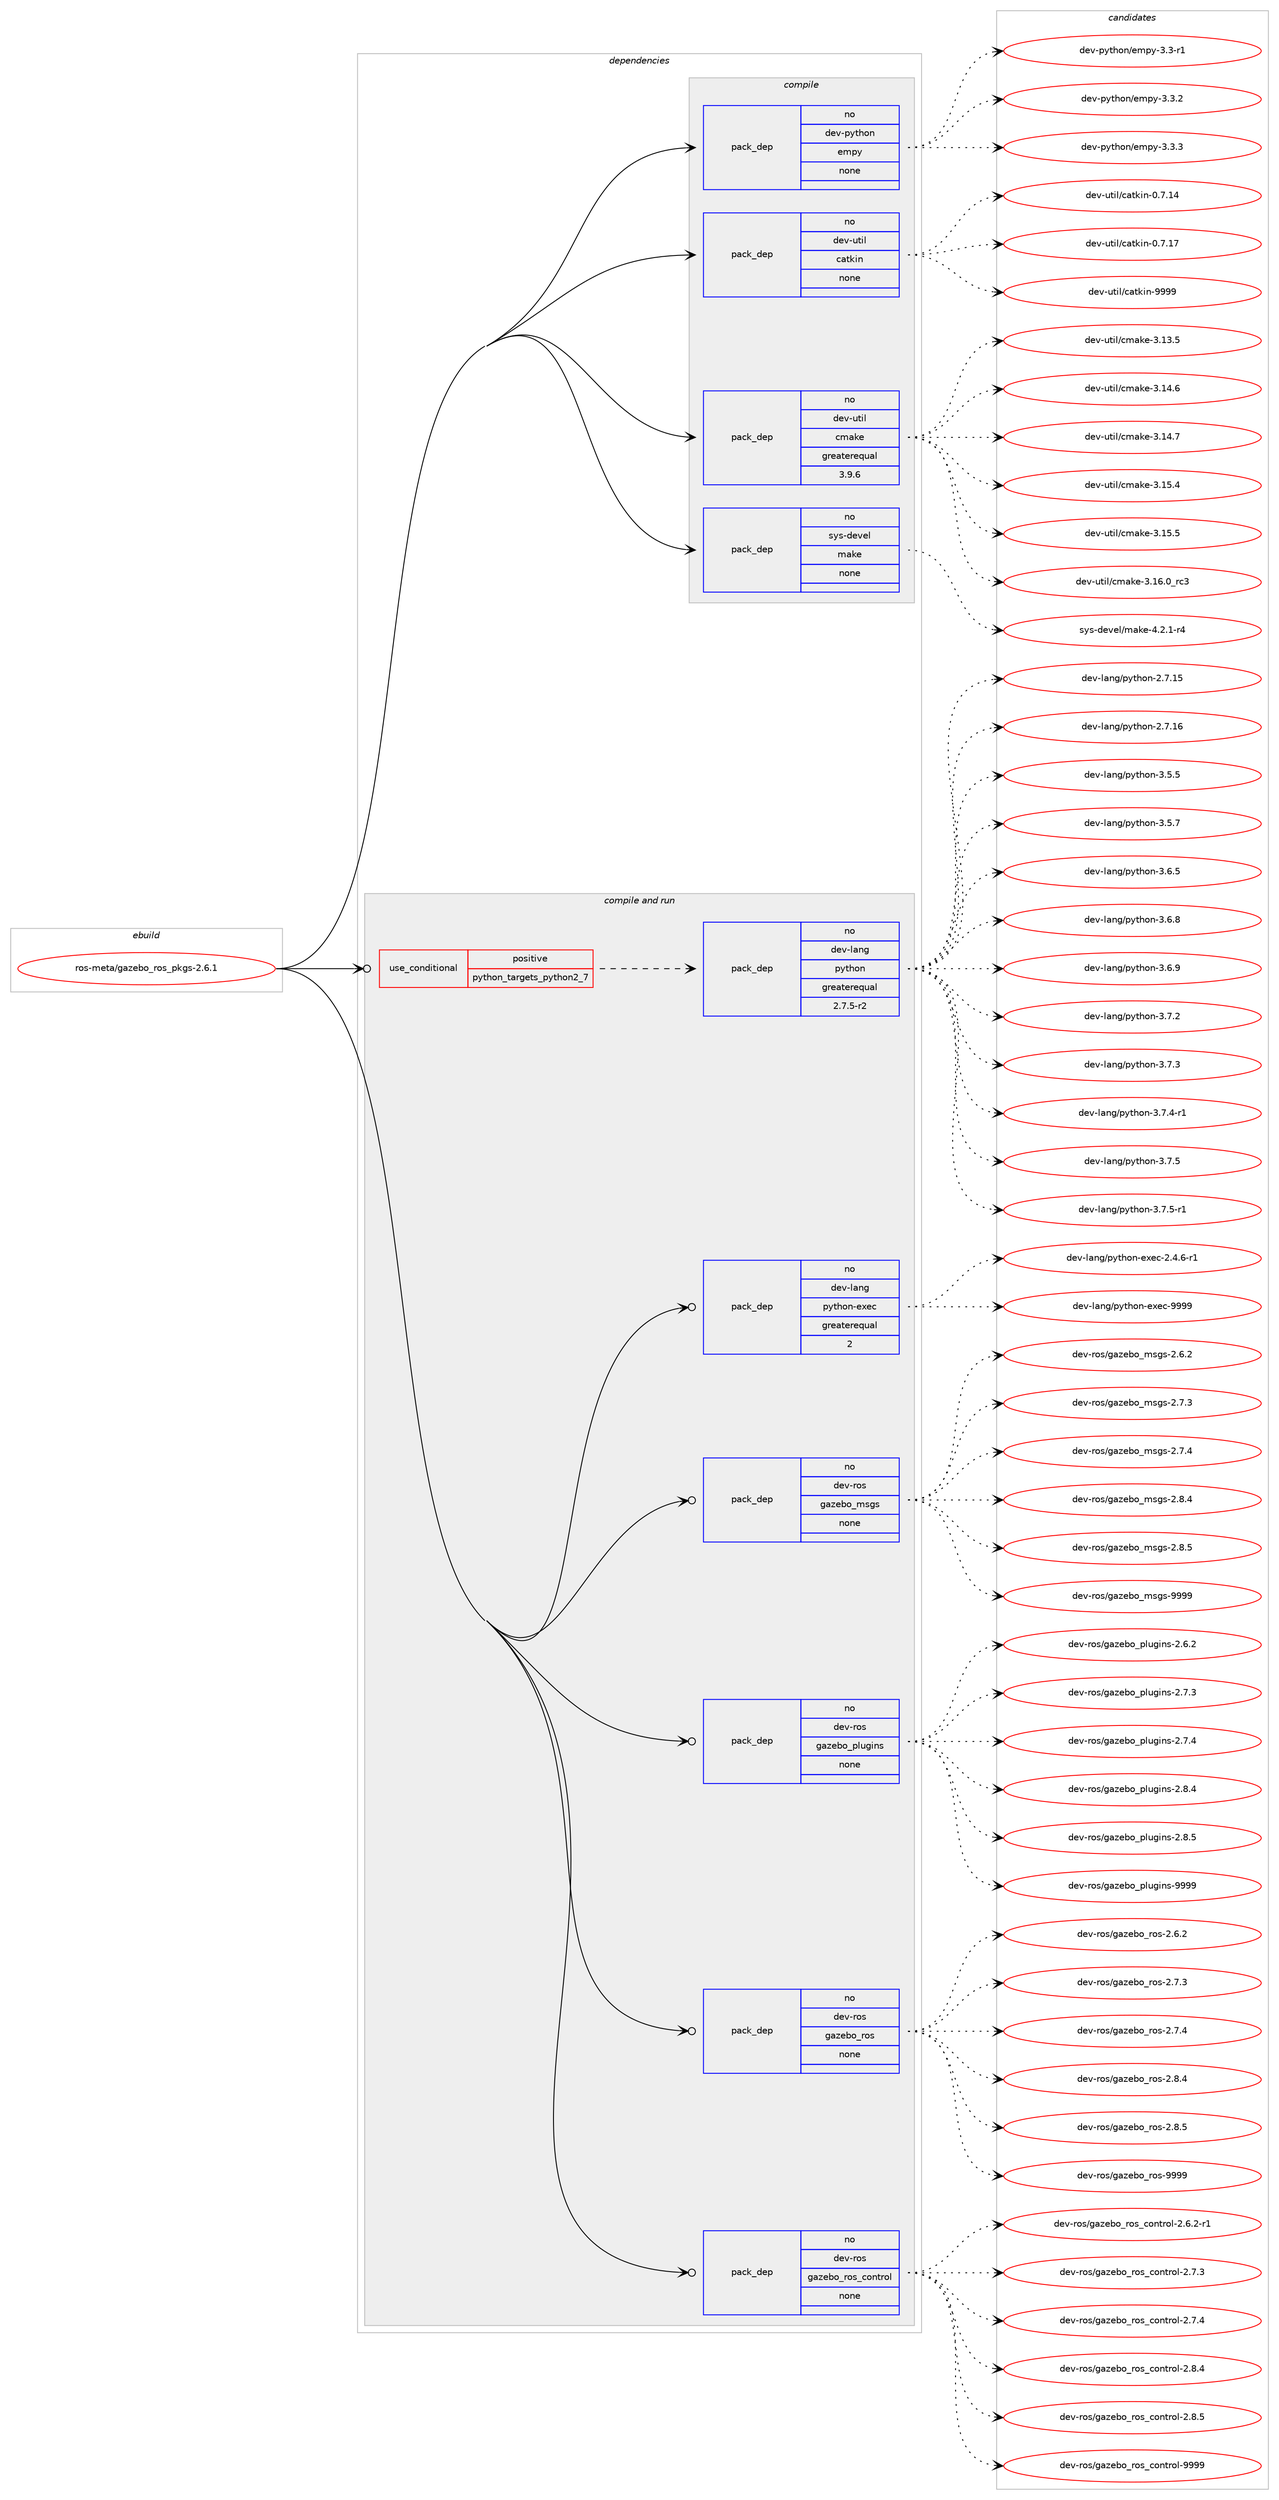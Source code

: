 digraph prolog {

# *************
# Graph options
# *************

newrank=true;
concentrate=true;
compound=true;
graph [rankdir=LR,fontname=Helvetica,fontsize=10,ranksep=1.5];#, ranksep=2.5, nodesep=0.2];
edge  [arrowhead=vee];
node  [fontname=Helvetica,fontsize=10];

# **********
# The ebuild
# **********

subgraph cluster_leftcol {
color=gray;
rank=same;
label=<<i>ebuild</i>>;
id [label="ros-meta/gazebo_ros_pkgs-2.6.1", color=red, width=4, href="../ros-meta/gazebo_ros_pkgs-2.6.1.svg"];
}

# ****************
# The dependencies
# ****************

subgraph cluster_midcol {
color=gray;
label=<<i>dependencies</i>>;
subgraph cluster_compile {
fillcolor="#eeeeee";
style=filled;
label=<<i>compile</i>>;
subgraph pack625193 {
dependency846461 [label=<<TABLE BORDER="0" CELLBORDER="1" CELLSPACING="0" CELLPADDING="4" WIDTH="220"><TR><TD ROWSPAN="6" CELLPADDING="30">pack_dep</TD></TR><TR><TD WIDTH="110">no</TD></TR><TR><TD>dev-python</TD></TR><TR><TD>empy</TD></TR><TR><TD>none</TD></TR><TR><TD></TD></TR></TABLE>>, shape=none, color=blue];
}
id:e -> dependency846461:w [weight=20,style="solid",arrowhead="vee"];
subgraph pack625194 {
dependency846462 [label=<<TABLE BORDER="0" CELLBORDER="1" CELLSPACING="0" CELLPADDING="4" WIDTH="220"><TR><TD ROWSPAN="6" CELLPADDING="30">pack_dep</TD></TR><TR><TD WIDTH="110">no</TD></TR><TR><TD>dev-util</TD></TR><TR><TD>catkin</TD></TR><TR><TD>none</TD></TR><TR><TD></TD></TR></TABLE>>, shape=none, color=blue];
}
id:e -> dependency846462:w [weight=20,style="solid",arrowhead="vee"];
subgraph pack625195 {
dependency846463 [label=<<TABLE BORDER="0" CELLBORDER="1" CELLSPACING="0" CELLPADDING="4" WIDTH="220"><TR><TD ROWSPAN="6" CELLPADDING="30">pack_dep</TD></TR><TR><TD WIDTH="110">no</TD></TR><TR><TD>dev-util</TD></TR><TR><TD>cmake</TD></TR><TR><TD>greaterequal</TD></TR><TR><TD>3.9.6</TD></TR></TABLE>>, shape=none, color=blue];
}
id:e -> dependency846463:w [weight=20,style="solid",arrowhead="vee"];
subgraph pack625196 {
dependency846464 [label=<<TABLE BORDER="0" CELLBORDER="1" CELLSPACING="0" CELLPADDING="4" WIDTH="220"><TR><TD ROWSPAN="6" CELLPADDING="30">pack_dep</TD></TR><TR><TD WIDTH="110">no</TD></TR><TR><TD>sys-devel</TD></TR><TR><TD>make</TD></TR><TR><TD>none</TD></TR><TR><TD></TD></TR></TABLE>>, shape=none, color=blue];
}
id:e -> dependency846464:w [weight=20,style="solid",arrowhead="vee"];
}
subgraph cluster_compileandrun {
fillcolor="#eeeeee";
style=filled;
label=<<i>compile and run</i>>;
subgraph cond206334 {
dependency846465 [label=<<TABLE BORDER="0" CELLBORDER="1" CELLSPACING="0" CELLPADDING="4"><TR><TD ROWSPAN="3" CELLPADDING="10">use_conditional</TD></TR><TR><TD>positive</TD></TR><TR><TD>python_targets_python2_7</TD></TR></TABLE>>, shape=none, color=red];
subgraph pack625197 {
dependency846466 [label=<<TABLE BORDER="0" CELLBORDER="1" CELLSPACING="0" CELLPADDING="4" WIDTH="220"><TR><TD ROWSPAN="6" CELLPADDING="30">pack_dep</TD></TR><TR><TD WIDTH="110">no</TD></TR><TR><TD>dev-lang</TD></TR><TR><TD>python</TD></TR><TR><TD>greaterequal</TD></TR><TR><TD>2.7.5-r2</TD></TR></TABLE>>, shape=none, color=blue];
}
dependency846465:e -> dependency846466:w [weight=20,style="dashed",arrowhead="vee"];
}
id:e -> dependency846465:w [weight=20,style="solid",arrowhead="odotvee"];
subgraph pack625198 {
dependency846467 [label=<<TABLE BORDER="0" CELLBORDER="1" CELLSPACING="0" CELLPADDING="4" WIDTH="220"><TR><TD ROWSPAN="6" CELLPADDING="30">pack_dep</TD></TR><TR><TD WIDTH="110">no</TD></TR><TR><TD>dev-lang</TD></TR><TR><TD>python-exec</TD></TR><TR><TD>greaterequal</TD></TR><TR><TD>2</TD></TR></TABLE>>, shape=none, color=blue];
}
id:e -> dependency846467:w [weight=20,style="solid",arrowhead="odotvee"];
subgraph pack625199 {
dependency846468 [label=<<TABLE BORDER="0" CELLBORDER="1" CELLSPACING="0" CELLPADDING="4" WIDTH="220"><TR><TD ROWSPAN="6" CELLPADDING="30">pack_dep</TD></TR><TR><TD WIDTH="110">no</TD></TR><TR><TD>dev-ros</TD></TR><TR><TD>gazebo_msgs</TD></TR><TR><TD>none</TD></TR><TR><TD></TD></TR></TABLE>>, shape=none, color=blue];
}
id:e -> dependency846468:w [weight=20,style="solid",arrowhead="odotvee"];
subgraph pack625200 {
dependency846469 [label=<<TABLE BORDER="0" CELLBORDER="1" CELLSPACING="0" CELLPADDING="4" WIDTH="220"><TR><TD ROWSPAN="6" CELLPADDING="30">pack_dep</TD></TR><TR><TD WIDTH="110">no</TD></TR><TR><TD>dev-ros</TD></TR><TR><TD>gazebo_plugins</TD></TR><TR><TD>none</TD></TR><TR><TD></TD></TR></TABLE>>, shape=none, color=blue];
}
id:e -> dependency846469:w [weight=20,style="solid",arrowhead="odotvee"];
subgraph pack625201 {
dependency846470 [label=<<TABLE BORDER="0" CELLBORDER="1" CELLSPACING="0" CELLPADDING="4" WIDTH="220"><TR><TD ROWSPAN="6" CELLPADDING="30">pack_dep</TD></TR><TR><TD WIDTH="110">no</TD></TR><TR><TD>dev-ros</TD></TR><TR><TD>gazebo_ros</TD></TR><TR><TD>none</TD></TR><TR><TD></TD></TR></TABLE>>, shape=none, color=blue];
}
id:e -> dependency846470:w [weight=20,style="solid",arrowhead="odotvee"];
subgraph pack625202 {
dependency846471 [label=<<TABLE BORDER="0" CELLBORDER="1" CELLSPACING="0" CELLPADDING="4" WIDTH="220"><TR><TD ROWSPAN="6" CELLPADDING="30">pack_dep</TD></TR><TR><TD WIDTH="110">no</TD></TR><TR><TD>dev-ros</TD></TR><TR><TD>gazebo_ros_control</TD></TR><TR><TD>none</TD></TR><TR><TD></TD></TR></TABLE>>, shape=none, color=blue];
}
id:e -> dependency846471:w [weight=20,style="solid",arrowhead="odotvee"];
}
subgraph cluster_run {
fillcolor="#eeeeee";
style=filled;
label=<<i>run</i>>;
}
}

# **************
# The candidates
# **************

subgraph cluster_choices {
rank=same;
color=gray;
label=<<i>candidates</i>>;

subgraph choice625193 {
color=black;
nodesep=1;
choice1001011184511212111610411111047101109112121455146514511449 [label="dev-python/empy-3.3-r1", color=red, width=4,href="../dev-python/empy-3.3-r1.svg"];
choice1001011184511212111610411111047101109112121455146514650 [label="dev-python/empy-3.3.2", color=red, width=4,href="../dev-python/empy-3.3.2.svg"];
choice1001011184511212111610411111047101109112121455146514651 [label="dev-python/empy-3.3.3", color=red, width=4,href="../dev-python/empy-3.3.3.svg"];
dependency846461:e -> choice1001011184511212111610411111047101109112121455146514511449:w [style=dotted,weight="100"];
dependency846461:e -> choice1001011184511212111610411111047101109112121455146514650:w [style=dotted,weight="100"];
dependency846461:e -> choice1001011184511212111610411111047101109112121455146514651:w [style=dotted,weight="100"];
}
subgraph choice625194 {
color=black;
nodesep=1;
choice1001011184511711610510847999711610710511045484655464952 [label="dev-util/catkin-0.7.14", color=red, width=4,href="../dev-util/catkin-0.7.14.svg"];
choice1001011184511711610510847999711610710511045484655464955 [label="dev-util/catkin-0.7.17", color=red, width=4,href="../dev-util/catkin-0.7.17.svg"];
choice100101118451171161051084799971161071051104557575757 [label="dev-util/catkin-9999", color=red, width=4,href="../dev-util/catkin-9999.svg"];
dependency846462:e -> choice1001011184511711610510847999711610710511045484655464952:w [style=dotted,weight="100"];
dependency846462:e -> choice1001011184511711610510847999711610710511045484655464955:w [style=dotted,weight="100"];
dependency846462:e -> choice100101118451171161051084799971161071051104557575757:w [style=dotted,weight="100"];
}
subgraph choice625195 {
color=black;
nodesep=1;
choice1001011184511711610510847991099710710145514649514653 [label="dev-util/cmake-3.13.5", color=red, width=4,href="../dev-util/cmake-3.13.5.svg"];
choice1001011184511711610510847991099710710145514649524654 [label="dev-util/cmake-3.14.6", color=red, width=4,href="../dev-util/cmake-3.14.6.svg"];
choice1001011184511711610510847991099710710145514649524655 [label="dev-util/cmake-3.14.7", color=red, width=4,href="../dev-util/cmake-3.14.7.svg"];
choice1001011184511711610510847991099710710145514649534652 [label="dev-util/cmake-3.15.4", color=red, width=4,href="../dev-util/cmake-3.15.4.svg"];
choice1001011184511711610510847991099710710145514649534653 [label="dev-util/cmake-3.15.5", color=red, width=4,href="../dev-util/cmake-3.15.5.svg"];
choice1001011184511711610510847991099710710145514649544648951149951 [label="dev-util/cmake-3.16.0_rc3", color=red, width=4,href="../dev-util/cmake-3.16.0_rc3.svg"];
dependency846463:e -> choice1001011184511711610510847991099710710145514649514653:w [style=dotted,weight="100"];
dependency846463:e -> choice1001011184511711610510847991099710710145514649524654:w [style=dotted,weight="100"];
dependency846463:e -> choice1001011184511711610510847991099710710145514649524655:w [style=dotted,weight="100"];
dependency846463:e -> choice1001011184511711610510847991099710710145514649534652:w [style=dotted,weight="100"];
dependency846463:e -> choice1001011184511711610510847991099710710145514649534653:w [style=dotted,weight="100"];
dependency846463:e -> choice1001011184511711610510847991099710710145514649544648951149951:w [style=dotted,weight="100"];
}
subgraph choice625196 {
color=black;
nodesep=1;
choice1151211154510010111810110847109971071014552465046494511452 [label="sys-devel/make-4.2.1-r4", color=red, width=4,href="../sys-devel/make-4.2.1-r4.svg"];
dependency846464:e -> choice1151211154510010111810110847109971071014552465046494511452:w [style=dotted,weight="100"];
}
subgraph choice625197 {
color=black;
nodesep=1;
choice10010111845108971101034711212111610411111045504655464953 [label="dev-lang/python-2.7.15", color=red, width=4,href="../dev-lang/python-2.7.15.svg"];
choice10010111845108971101034711212111610411111045504655464954 [label="dev-lang/python-2.7.16", color=red, width=4,href="../dev-lang/python-2.7.16.svg"];
choice100101118451089711010347112121116104111110455146534653 [label="dev-lang/python-3.5.5", color=red, width=4,href="../dev-lang/python-3.5.5.svg"];
choice100101118451089711010347112121116104111110455146534655 [label="dev-lang/python-3.5.7", color=red, width=4,href="../dev-lang/python-3.5.7.svg"];
choice100101118451089711010347112121116104111110455146544653 [label="dev-lang/python-3.6.5", color=red, width=4,href="../dev-lang/python-3.6.5.svg"];
choice100101118451089711010347112121116104111110455146544656 [label="dev-lang/python-3.6.8", color=red, width=4,href="../dev-lang/python-3.6.8.svg"];
choice100101118451089711010347112121116104111110455146544657 [label="dev-lang/python-3.6.9", color=red, width=4,href="../dev-lang/python-3.6.9.svg"];
choice100101118451089711010347112121116104111110455146554650 [label="dev-lang/python-3.7.2", color=red, width=4,href="../dev-lang/python-3.7.2.svg"];
choice100101118451089711010347112121116104111110455146554651 [label="dev-lang/python-3.7.3", color=red, width=4,href="../dev-lang/python-3.7.3.svg"];
choice1001011184510897110103471121211161041111104551465546524511449 [label="dev-lang/python-3.7.4-r1", color=red, width=4,href="../dev-lang/python-3.7.4-r1.svg"];
choice100101118451089711010347112121116104111110455146554653 [label="dev-lang/python-3.7.5", color=red, width=4,href="../dev-lang/python-3.7.5.svg"];
choice1001011184510897110103471121211161041111104551465546534511449 [label="dev-lang/python-3.7.5-r1", color=red, width=4,href="../dev-lang/python-3.7.5-r1.svg"];
dependency846466:e -> choice10010111845108971101034711212111610411111045504655464953:w [style=dotted,weight="100"];
dependency846466:e -> choice10010111845108971101034711212111610411111045504655464954:w [style=dotted,weight="100"];
dependency846466:e -> choice100101118451089711010347112121116104111110455146534653:w [style=dotted,weight="100"];
dependency846466:e -> choice100101118451089711010347112121116104111110455146534655:w [style=dotted,weight="100"];
dependency846466:e -> choice100101118451089711010347112121116104111110455146544653:w [style=dotted,weight="100"];
dependency846466:e -> choice100101118451089711010347112121116104111110455146544656:w [style=dotted,weight="100"];
dependency846466:e -> choice100101118451089711010347112121116104111110455146544657:w [style=dotted,weight="100"];
dependency846466:e -> choice100101118451089711010347112121116104111110455146554650:w [style=dotted,weight="100"];
dependency846466:e -> choice100101118451089711010347112121116104111110455146554651:w [style=dotted,weight="100"];
dependency846466:e -> choice1001011184510897110103471121211161041111104551465546524511449:w [style=dotted,weight="100"];
dependency846466:e -> choice100101118451089711010347112121116104111110455146554653:w [style=dotted,weight="100"];
dependency846466:e -> choice1001011184510897110103471121211161041111104551465546534511449:w [style=dotted,weight="100"];
}
subgraph choice625198 {
color=black;
nodesep=1;
choice10010111845108971101034711212111610411111045101120101994550465246544511449 [label="dev-lang/python-exec-2.4.6-r1", color=red, width=4,href="../dev-lang/python-exec-2.4.6-r1.svg"];
choice10010111845108971101034711212111610411111045101120101994557575757 [label="dev-lang/python-exec-9999", color=red, width=4,href="../dev-lang/python-exec-9999.svg"];
dependency846467:e -> choice10010111845108971101034711212111610411111045101120101994550465246544511449:w [style=dotted,weight="100"];
dependency846467:e -> choice10010111845108971101034711212111610411111045101120101994557575757:w [style=dotted,weight="100"];
}
subgraph choice625199 {
color=black;
nodesep=1;
choice1001011184511411111547103971221019811195109115103115455046544650 [label="dev-ros/gazebo_msgs-2.6.2", color=red, width=4,href="../dev-ros/gazebo_msgs-2.6.2.svg"];
choice1001011184511411111547103971221019811195109115103115455046554651 [label="dev-ros/gazebo_msgs-2.7.3", color=red, width=4,href="../dev-ros/gazebo_msgs-2.7.3.svg"];
choice1001011184511411111547103971221019811195109115103115455046554652 [label="dev-ros/gazebo_msgs-2.7.4", color=red, width=4,href="../dev-ros/gazebo_msgs-2.7.4.svg"];
choice1001011184511411111547103971221019811195109115103115455046564652 [label="dev-ros/gazebo_msgs-2.8.4", color=red, width=4,href="../dev-ros/gazebo_msgs-2.8.4.svg"];
choice1001011184511411111547103971221019811195109115103115455046564653 [label="dev-ros/gazebo_msgs-2.8.5", color=red, width=4,href="../dev-ros/gazebo_msgs-2.8.5.svg"];
choice10010111845114111115471039712210198111951091151031154557575757 [label="dev-ros/gazebo_msgs-9999", color=red, width=4,href="../dev-ros/gazebo_msgs-9999.svg"];
dependency846468:e -> choice1001011184511411111547103971221019811195109115103115455046544650:w [style=dotted,weight="100"];
dependency846468:e -> choice1001011184511411111547103971221019811195109115103115455046554651:w [style=dotted,weight="100"];
dependency846468:e -> choice1001011184511411111547103971221019811195109115103115455046554652:w [style=dotted,weight="100"];
dependency846468:e -> choice1001011184511411111547103971221019811195109115103115455046564652:w [style=dotted,weight="100"];
dependency846468:e -> choice1001011184511411111547103971221019811195109115103115455046564653:w [style=dotted,weight="100"];
dependency846468:e -> choice10010111845114111115471039712210198111951091151031154557575757:w [style=dotted,weight="100"];
}
subgraph choice625200 {
color=black;
nodesep=1;
choice1001011184511411111547103971221019811195112108117103105110115455046544650 [label="dev-ros/gazebo_plugins-2.6.2", color=red, width=4,href="../dev-ros/gazebo_plugins-2.6.2.svg"];
choice1001011184511411111547103971221019811195112108117103105110115455046554651 [label="dev-ros/gazebo_plugins-2.7.3", color=red, width=4,href="../dev-ros/gazebo_plugins-2.7.3.svg"];
choice1001011184511411111547103971221019811195112108117103105110115455046554652 [label="dev-ros/gazebo_plugins-2.7.4", color=red, width=4,href="../dev-ros/gazebo_plugins-2.7.4.svg"];
choice1001011184511411111547103971221019811195112108117103105110115455046564652 [label="dev-ros/gazebo_plugins-2.8.4", color=red, width=4,href="../dev-ros/gazebo_plugins-2.8.4.svg"];
choice1001011184511411111547103971221019811195112108117103105110115455046564653 [label="dev-ros/gazebo_plugins-2.8.5", color=red, width=4,href="../dev-ros/gazebo_plugins-2.8.5.svg"];
choice10010111845114111115471039712210198111951121081171031051101154557575757 [label="dev-ros/gazebo_plugins-9999", color=red, width=4,href="../dev-ros/gazebo_plugins-9999.svg"];
dependency846469:e -> choice1001011184511411111547103971221019811195112108117103105110115455046544650:w [style=dotted,weight="100"];
dependency846469:e -> choice1001011184511411111547103971221019811195112108117103105110115455046554651:w [style=dotted,weight="100"];
dependency846469:e -> choice1001011184511411111547103971221019811195112108117103105110115455046554652:w [style=dotted,weight="100"];
dependency846469:e -> choice1001011184511411111547103971221019811195112108117103105110115455046564652:w [style=dotted,weight="100"];
dependency846469:e -> choice1001011184511411111547103971221019811195112108117103105110115455046564653:w [style=dotted,weight="100"];
dependency846469:e -> choice10010111845114111115471039712210198111951121081171031051101154557575757:w [style=dotted,weight="100"];
}
subgraph choice625201 {
color=black;
nodesep=1;
choice1001011184511411111547103971221019811195114111115455046544650 [label="dev-ros/gazebo_ros-2.6.2", color=red, width=4,href="../dev-ros/gazebo_ros-2.6.2.svg"];
choice1001011184511411111547103971221019811195114111115455046554651 [label="dev-ros/gazebo_ros-2.7.3", color=red, width=4,href="../dev-ros/gazebo_ros-2.7.3.svg"];
choice1001011184511411111547103971221019811195114111115455046554652 [label="dev-ros/gazebo_ros-2.7.4", color=red, width=4,href="../dev-ros/gazebo_ros-2.7.4.svg"];
choice1001011184511411111547103971221019811195114111115455046564652 [label="dev-ros/gazebo_ros-2.8.4", color=red, width=4,href="../dev-ros/gazebo_ros-2.8.4.svg"];
choice1001011184511411111547103971221019811195114111115455046564653 [label="dev-ros/gazebo_ros-2.8.5", color=red, width=4,href="../dev-ros/gazebo_ros-2.8.5.svg"];
choice10010111845114111115471039712210198111951141111154557575757 [label="dev-ros/gazebo_ros-9999", color=red, width=4,href="../dev-ros/gazebo_ros-9999.svg"];
dependency846470:e -> choice1001011184511411111547103971221019811195114111115455046544650:w [style=dotted,weight="100"];
dependency846470:e -> choice1001011184511411111547103971221019811195114111115455046554651:w [style=dotted,weight="100"];
dependency846470:e -> choice1001011184511411111547103971221019811195114111115455046554652:w [style=dotted,weight="100"];
dependency846470:e -> choice1001011184511411111547103971221019811195114111115455046564652:w [style=dotted,weight="100"];
dependency846470:e -> choice1001011184511411111547103971221019811195114111115455046564653:w [style=dotted,weight="100"];
dependency846470:e -> choice10010111845114111115471039712210198111951141111154557575757:w [style=dotted,weight="100"];
}
subgraph choice625202 {
color=black;
nodesep=1;
choice100101118451141111154710397122101981119511411111595991111101161141111084550465446504511449 [label="dev-ros/gazebo_ros_control-2.6.2-r1", color=red, width=4,href="../dev-ros/gazebo_ros_control-2.6.2-r1.svg"];
choice10010111845114111115471039712210198111951141111159599111110116114111108455046554651 [label="dev-ros/gazebo_ros_control-2.7.3", color=red, width=4,href="../dev-ros/gazebo_ros_control-2.7.3.svg"];
choice10010111845114111115471039712210198111951141111159599111110116114111108455046554652 [label="dev-ros/gazebo_ros_control-2.7.4", color=red, width=4,href="../dev-ros/gazebo_ros_control-2.7.4.svg"];
choice10010111845114111115471039712210198111951141111159599111110116114111108455046564652 [label="dev-ros/gazebo_ros_control-2.8.4", color=red, width=4,href="../dev-ros/gazebo_ros_control-2.8.4.svg"];
choice10010111845114111115471039712210198111951141111159599111110116114111108455046564653 [label="dev-ros/gazebo_ros_control-2.8.5", color=red, width=4,href="../dev-ros/gazebo_ros_control-2.8.5.svg"];
choice100101118451141111154710397122101981119511411111595991111101161141111084557575757 [label="dev-ros/gazebo_ros_control-9999", color=red, width=4,href="../dev-ros/gazebo_ros_control-9999.svg"];
dependency846471:e -> choice100101118451141111154710397122101981119511411111595991111101161141111084550465446504511449:w [style=dotted,weight="100"];
dependency846471:e -> choice10010111845114111115471039712210198111951141111159599111110116114111108455046554651:w [style=dotted,weight="100"];
dependency846471:e -> choice10010111845114111115471039712210198111951141111159599111110116114111108455046554652:w [style=dotted,weight="100"];
dependency846471:e -> choice10010111845114111115471039712210198111951141111159599111110116114111108455046564652:w [style=dotted,weight="100"];
dependency846471:e -> choice10010111845114111115471039712210198111951141111159599111110116114111108455046564653:w [style=dotted,weight="100"];
dependency846471:e -> choice100101118451141111154710397122101981119511411111595991111101161141111084557575757:w [style=dotted,weight="100"];
}
}

}
